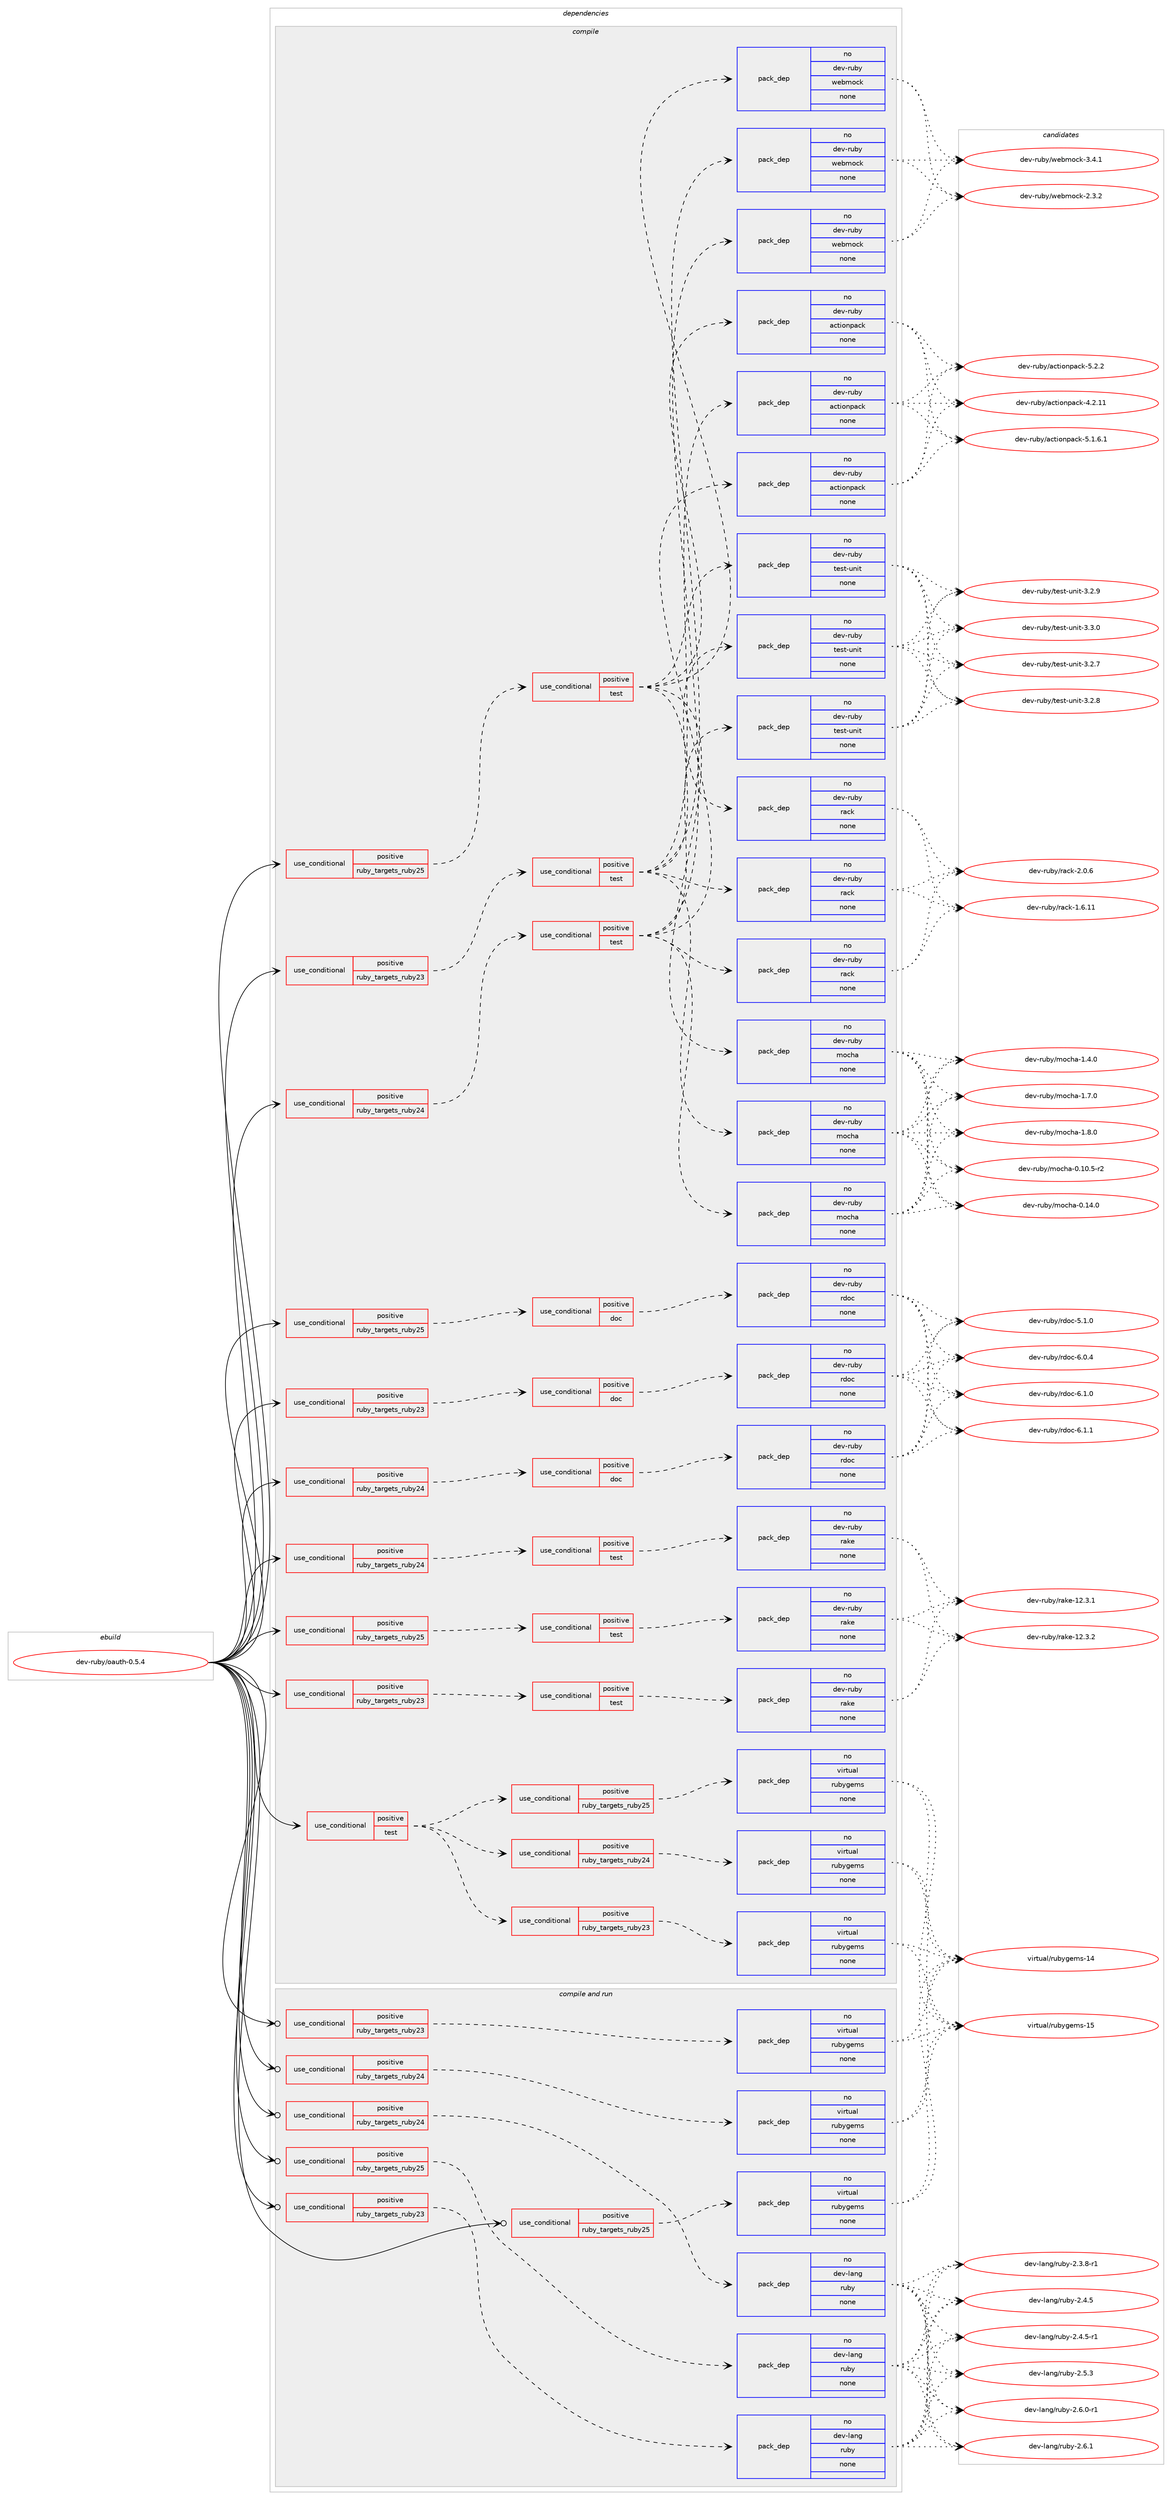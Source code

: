 digraph prolog {

# *************
# Graph options
# *************

newrank=true;
concentrate=true;
compound=true;
graph [rankdir=LR,fontname=Helvetica,fontsize=10,ranksep=1.5];#, ranksep=2.5, nodesep=0.2];
edge  [arrowhead=vee];
node  [fontname=Helvetica,fontsize=10];

# **********
# The ebuild
# **********

subgraph cluster_leftcol {
color=gray;
rank=same;
label=<<i>ebuild</i>>;
id [label="dev-ruby/oauth-0.5.4", color=red, width=4, href="../dev-ruby/oauth-0.5.4.svg"];
}

# ****************
# The dependencies
# ****************

subgraph cluster_midcol {
color=gray;
label=<<i>dependencies</i>>;
subgraph cluster_compile {
fillcolor="#eeeeee";
style=filled;
label=<<i>compile</i>>;
subgraph cond407985 {
dependency1508795 [label=<<TABLE BORDER="0" CELLBORDER="1" CELLSPACING="0" CELLPADDING="4"><TR><TD ROWSPAN="3" CELLPADDING="10">use_conditional</TD></TR><TR><TD>positive</TD></TR><TR><TD>ruby_targets_ruby23</TD></TR></TABLE>>, shape=none, color=red];
subgraph cond407986 {
dependency1508796 [label=<<TABLE BORDER="0" CELLBORDER="1" CELLSPACING="0" CELLPADDING="4"><TR><TD ROWSPAN="3" CELLPADDING="10">use_conditional</TD></TR><TR><TD>positive</TD></TR><TR><TD>doc</TD></TR></TABLE>>, shape=none, color=red];
subgraph pack1077313 {
dependency1508797 [label=<<TABLE BORDER="0" CELLBORDER="1" CELLSPACING="0" CELLPADDING="4" WIDTH="220"><TR><TD ROWSPAN="6" CELLPADDING="30">pack_dep</TD></TR><TR><TD WIDTH="110">no</TD></TR><TR><TD>dev-ruby</TD></TR><TR><TD>rdoc</TD></TR><TR><TD>none</TD></TR><TR><TD></TD></TR></TABLE>>, shape=none, color=blue];
}
dependency1508796:e -> dependency1508797:w [weight=20,style="dashed",arrowhead="vee"];
}
dependency1508795:e -> dependency1508796:w [weight=20,style="dashed",arrowhead="vee"];
}
id:e -> dependency1508795:w [weight=20,style="solid",arrowhead="vee"];
subgraph cond407987 {
dependency1508798 [label=<<TABLE BORDER="0" CELLBORDER="1" CELLSPACING="0" CELLPADDING="4"><TR><TD ROWSPAN="3" CELLPADDING="10">use_conditional</TD></TR><TR><TD>positive</TD></TR><TR><TD>ruby_targets_ruby23</TD></TR></TABLE>>, shape=none, color=red];
subgraph cond407988 {
dependency1508799 [label=<<TABLE BORDER="0" CELLBORDER="1" CELLSPACING="0" CELLPADDING="4"><TR><TD ROWSPAN="3" CELLPADDING="10">use_conditional</TD></TR><TR><TD>positive</TD></TR><TR><TD>test</TD></TR></TABLE>>, shape=none, color=red];
subgraph pack1077314 {
dependency1508800 [label=<<TABLE BORDER="0" CELLBORDER="1" CELLSPACING="0" CELLPADDING="4" WIDTH="220"><TR><TD ROWSPAN="6" CELLPADDING="30">pack_dep</TD></TR><TR><TD WIDTH="110">no</TD></TR><TR><TD>dev-ruby</TD></TR><TR><TD>rake</TD></TR><TR><TD>none</TD></TR><TR><TD></TD></TR></TABLE>>, shape=none, color=blue];
}
dependency1508799:e -> dependency1508800:w [weight=20,style="dashed",arrowhead="vee"];
}
dependency1508798:e -> dependency1508799:w [weight=20,style="dashed",arrowhead="vee"];
}
id:e -> dependency1508798:w [weight=20,style="solid",arrowhead="vee"];
subgraph cond407989 {
dependency1508801 [label=<<TABLE BORDER="0" CELLBORDER="1" CELLSPACING="0" CELLPADDING="4"><TR><TD ROWSPAN="3" CELLPADDING="10">use_conditional</TD></TR><TR><TD>positive</TD></TR><TR><TD>ruby_targets_ruby23</TD></TR></TABLE>>, shape=none, color=red];
subgraph cond407990 {
dependency1508802 [label=<<TABLE BORDER="0" CELLBORDER="1" CELLSPACING="0" CELLPADDING="4"><TR><TD ROWSPAN="3" CELLPADDING="10">use_conditional</TD></TR><TR><TD>positive</TD></TR><TR><TD>test</TD></TR></TABLE>>, shape=none, color=red];
subgraph pack1077315 {
dependency1508803 [label=<<TABLE BORDER="0" CELLBORDER="1" CELLSPACING="0" CELLPADDING="4" WIDTH="220"><TR><TD ROWSPAN="6" CELLPADDING="30">pack_dep</TD></TR><TR><TD WIDTH="110">no</TD></TR><TR><TD>dev-ruby</TD></TR><TR><TD>test-unit</TD></TR><TR><TD>none</TD></TR><TR><TD></TD></TR></TABLE>>, shape=none, color=blue];
}
dependency1508802:e -> dependency1508803:w [weight=20,style="dashed",arrowhead="vee"];
subgraph pack1077316 {
dependency1508804 [label=<<TABLE BORDER="0" CELLBORDER="1" CELLSPACING="0" CELLPADDING="4" WIDTH="220"><TR><TD ROWSPAN="6" CELLPADDING="30">pack_dep</TD></TR><TR><TD WIDTH="110">no</TD></TR><TR><TD>dev-ruby</TD></TR><TR><TD>mocha</TD></TR><TR><TD>none</TD></TR><TR><TD></TD></TR></TABLE>>, shape=none, color=blue];
}
dependency1508802:e -> dependency1508804:w [weight=20,style="dashed",arrowhead="vee"];
subgraph pack1077317 {
dependency1508805 [label=<<TABLE BORDER="0" CELLBORDER="1" CELLSPACING="0" CELLPADDING="4" WIDTH="220"><TR><TD ROWSPAN="6" CELLPADDING="30">pack_dep</TD></TR><TR><TD WIDTH="110">no</TD></TR><TR><TD>dev-ruby</TD></TR><TR><TD>webmock</TD></TR><TR><TD>none</TD></TR><TR><TD></TD></TR></TABLE>>, shape=none, color=blue];
}
dependency1508802:e -> dependency1508805:w [weight=20,style="dashed",arrowhead="vee"];
subgraph pack1077318 {
dependency1508806 [label=<<TABLE BORDER="0" CELLBORDER="1" CELLSPACING="0" CELLPADDING="4" WIDTH="220"><TR><TD ROWSPAN="6" CELLPADDING="30">pack_dep</TD></TR><TR><TD WIDTH="110">no</TD></TR><TR><TD>dev-ruby</TD></TR><TR><TD>rack</TD></TR><TR><TD>none</TD></TR><TR><TD></TD></TR></TABLE>>, shape=none, color=blue];
}
dependency1508802:e -> dependency1508806:w [weight=20,style="dashed",arrowhead="vee"];
subgraph pack1077319 {
dependency1508807 [label=<<TABLE BORDER="0" CELLBORDER="1" CELLSPACING="0" CELLPADDING="4" WIDTH="220"><TR><TD ROWSPAN="6" CELLPADDING="30">pack_dep</TD></TR><TR><TD WIDTH="110">no</TD></TR><TR><TD>dev-ruby</TD></TR><TR><TD>actionpack</TD></TR><TR><TD>none</TD></TR><TR><TD></TD></TR></TABLE>>, shape=none, color=blue];
}
dependency1508802:e -> dependency1508807:w [weight=20,style="dashed",arrowhead="vee"];
}
dependency1508801:e -> dependency1508802:w [weight=20,style="dashed",arrowhead="vee"];
}
id:e -> dependency1508801:w [weight=20,style="solid",arrowhead="vee"];
subgraph cond407991 {
dependency1508808 [label=<<TABLE BORDER="0" CELLBORDER="1" CELLSPACING="0" CELLPADDING="4"><TR><TD ROWSPAN="3" CELLPADDING="10">use_conditional</TD></TR><TR><TD>positive</TD></TR><TR><TD>ruby_targets_ruby24</TD></TR></TABLE>>, shape=none, color=red];
subgraph cond407992 {
dependency1508809 [label=<<TABLE BORDER="0" CELLBORDER="1" CELLSPACING="0" CELLPADDING="4"><TR><TD ROWSPAN="3" CELLPADDING="10">use_conditional</TD></TR><TR><TD>positive</TD></TR><TR><TD>doc</TD></TR></TABLE>>, shape=none, color=red];
subgraph pack1077320 {
dependency1508810 [label=<<TABLE BORDER="0" CELLBORDER="1" CELLSPACING="0" CELLPADDING="4" WIDTH="220"><TR><TD ROWSPAN="6" CELLPADDING="30">pack_dep</TD></TR><TR><TD WIDTH="110">no</TD></TR><TR><TD>dev-ruby</TD></TR><TR><TD>rdoc</TD></TR><TR><TD>none</TD></TR><TR><TD></TD></TR></TABLE>>, shape=none, color=blue];
}
dependency1508809:e -> dependency1508810:w [weight=20,style="dashed",arrowhead="vee"];
}
dependency1508808:e -> dependency1508809:w [weight=20,style="dashed",arrowhead="vee"];
}
id:e -> dependency1508808:w [weight=20,style="solid",arrowhead="vee"];
subgraph cond407993 {
dependency1508811 [label=<<TABLE BORDER="0" CELLBORDER="1" CELLSPACING="0" CELLPADDING="4"><TR><TD ROWSPAN="3" CELLPADDING="10">use_conditional</TD></TR><TR><TD>positive</TD></TR><TR><TD>ruby_targets_ruby24</TD></TR></TABLE>>, shape=none, color=red];
subgraph cond407994 {
dependency1508812 [label=<<TABLE BORDER="0" CELLBORDER="1" CELLSPACING="0" CELLPADDING="4"><TR><TD ROWSPAN="3" CELLPADDING="10">use_conditional</TD></TR><TR><TD>positive</TD></TR><TR><TD>test</TD></TR></TABLE>>, shape=none, color=red];
subgraph pack1077321 {
dependency1508813 [label=<<TABLE BORDER="0" CELLBORDER="1" CELLSPACING="0" CELLPADDING="4" WIDTH="220"><TR><TD ROWSPAN="6" CELLPADDING="30">pack_dep</TD></TR><TR><TD WIDTH="110">no</TD></TR><TR><TD>dev-ruby</TD></TR><TR><TD>rake</TD></TR><TR><TD>none</TD></TR><TR><TD></TD></TR></TABLE>>, shape=none, color=blue];
}
dependency1508812:e -> dependency1508813:w [weight=20,style="dashed",arrowhead="vee"];
}
dependency1508811:e -> dependency1508812:w [weight=20,style="dashed",arrowhead="vee"];
}
id:e -> dependency1508811:w [weight=20,style="solid",arrowhead="vee"];
subgraph cond407995 {
dependency1508814 [label=<<TABLE BORDER="0" CELLBORDER="1" CELLSPACING="0" CELLPADDING="4"><TR><TD ROWSPAN="3" CELLPADDING="10">use_conditional</TD></TR><TR><TD>positive</TD></TR><TR><TD>ruby_targets_ruby24</TD></TR></TABLE>>, shape=none, color=red];
subgraph cond407996 {
dependency1508815 [label=<<TABLE BORDER="0" CELLBORDER="1" CELLSPACING="0" CELLPADDING="4"><TR><TD ROWSPAN="3" CELLPADDING="10">use_conditional</TD></TR><TR><TD>positive</TD></TR><TR><TD>test</TD></TR></TABLE>>, shape=none, color=red];
subgraph pack1077322 {
dependency1508816 [label=<<TABLE BORDER="0" CELLBORDER="1" CELLSPACING="0" CELLPADDING="4" WIDTH="220"><TR><TD ROWSPAN="6" CELLPADDING="30">pack_dep</TD></TR><TR><TD WIDTH="110">no</TD></TR><TR><TD>dev-ruby</TD></TR><TR><TD>test-unit</TD></TR><TR><TD>none</TD></TR><TR><TD></TD></TR></TABLE>>, shape=none, color=blue];
}
dependency1508815:e -> dependency1508816:w [weight=20,style="dashed",arrowhead="vee"];
subgraph pack1077323 {
dependency1508817 [label=<<TABLE BORDER="0" CELLBORDER="1" CELLSPACING="0" CELLPADDING="4" WIDTH="220"><TR><TD ROWSPAN="6" CELLPADDING="30">pack_dep</TD></TR><TR><TD WIDTH="110">no</TD></TR><TR><TD>dev-ruby</TD></TR><TR><TD>mocha</TD></TR><TR><TD>none</TD></TR><TR><TD></TD></TR></TABLE>>, shape=none, color=blue];
}
dependency1508815:e -> dependency1508817:w [weight=20,style="dashed",arrowhead="vee"];
subgraph pack1077324 {
dependency1508818 [label=<<TABLE BORDER="0" CELLBORDER="1" CELLSPACING="0" CELLPADDING="4" WIDTH="220"><TR><TD ROWSPAN="6" CELLPADDING="30">pack_dep</TD></TR><TR><TD WIDTH="110">no</TD></TR><TR><TD>dev-ruby</TD></TR><TR><TD>webmock</TD></TR><TR><TD>none</TD></TR><TR><TD></TD></TR></TABLE>>, shape=none, color=blue];
}
dependency1508815:e -> dependency1508818:w [weight=20,style="dashed",arrowhead="vee"];
subgraph pack1077325 {
dependency1508819 [label=<<TABLE BORDER="0" CELLBORDER="1" CELLSPACING="0" CELLPADDING="4" WIDTH="220"><TR><TD ROWSPAN="6" CELLPADDING="30">pack_dep</TD></TR><TR><TD WIDTH="110">no</TD></TR><TR><TD>dev-ruby</TD></TR><TR><TD>rack</TD></TR><TR><TD>none</TD></TR><TR><TD></TD></TR></TABLE>>, shape=none, color=blue];
}
dependency1508815:e -> dependency1508819:w [weight=20,style="dashed",arrowhead="vee"];
subgraph pack1077326 {
dependency1508820 [label=<<TABLE BORDER="0" CELLBORDER="1" CELLSPACING="0" CELLPADDING="4" WIDTH="220"><TR><TD ROWSPAN="6" CELLPADDING="30">pack_dep</TD></TR><TR><TD WIDTH="110">no</TD></TR><TR><TD>dev-ruby</TD></TR><TR><TD>actionpack</TD></TR><TR><TD>none</TD></TR><TR><TD></TD></TR></TABLE>>, shape=none, color=blue];
}
dependency1508815:e -> dependency1508820:w [weight=20,style="dashed",arrowhead="vee"];
}
dependency1508814:e -> dependency1508815:w [weight=20,style="dashed",arrowhead="vee"];
}
id:e -> dependency1508814:w [weight=20,style="solid",arrowhead="vee"];
subgraph cond407997 {
dependency1508821 [label=<<TABLE BORDER="0" CELLBORDER="1" CELLSPACING="0" CELLPADDING="4"><TR><TD ROWSPAN="3" CELLPADDING="10">use_conditional</TD></TR><TR><TD>positive</TD></TR><TR><TD>ruby_targets_ruby25</TD></TR></TABLE>>, shape=none, color=red];
subgraph cond407998 {
dependency1508822 [label=<<TABLE BORDER="0" CELLBORDER="1" CELLSPACING="0" CELLPADDING="4"><TR><TD ROWSPAN="3" CELLPADDING="10">use_conditional</TD></TR><TR><TD>positive</TD></TR><TR><TD>doc</TD></TR></TABLE>>, shape=none, color=red];
subgraph pack1077327 {
dependency1508823 [label=<<TABLE BORDER="0" CELLBORDER="1" CELLSPACING="0" CELLPADDING="4" WIDTH="220"><TR><TD ROWSPAN="6" CELLPADDING="30">pack_dep</TD></TR><TR><TD WIDTH="110">no</TD></TR><TR><TD>dev-ruby</TD></TR><TR><TD>rdoc</TD></TR><TR><TD>none</TD></TR><TR><TD></TD></TR></TABLE>>, shape=none, color=blue];
}
dependency1508822:e -> dependency1508823:w [weight=20,style="dashed",arrowhead="vee"];
}
dependency1508821:e -> dependency1508822:w [weight=20,style="dashed",arrowhead="vee"];
}
id:e -> dependency1508821:w [weight=20,style="solid",arrowhead="vee"];
subgraph cond407999 {
dependency1508824 [label=<<TABLE BORDER="0" CELLBORDER="1" CELLSPACING="0" CELLPADDING="4"><TR><TD ROWSPAN="3" CELLPADDING="10">use_conditional</TD></TR><TR><TD>positive</TD></TR><TR><TD>ruby_targets_ruby25</TD></TR></TABLE>>, shape=none, color=red];
subgraph cond408000 {
dependency1508825 [label=<<TABLE BORDER="0" CELLBORDER="1" CELLSPACING="0" CELLPADDING="4"><TR><TD ROWSPAN="3" CELLPADDING="10">use_conditional</TD></TR><TR><TD>positive</TD></TR><TR><TD>test</TD></TR></TABLE>>, shape=none, color=red];
subgraph pack1077328 {
dependency1508826 [label=<<TABLE BORDER="0" CELLBORDER="1" CELLSPACING="0" CELLPADDING="4" WIDTH="220"><TR><TD ROWSPAN="6" CELLPADDING="30">pack_dep</TD></TR><TR><TD WIDTH="110">no</TD></TR><TR><TD>dev-ruby</TD></TR><TR><TD>rake</TD></TR><TR><TD>none</TD></TR><TR><TD></TD></TR></TABLE>>, shape=none, color=blue];
}
dependency1508825:e -> dependency1508826:w [weight=20,style="dashed",arrowhead="vee"];
}
dependency1508824:e -> dependency1508825:w [weight=20,style="dashed",arrowhead="vee"];
}
id:e -> dependency1508824:w [weight=20,style="solid",arrowhead="vee"];
subgraph cond408001 {
dependency1508827 [label=<<TABLE BORDER="0" CELLBORDER="1" CELLSPACING="0" CELLPADDING="4"><TR><TD ROWSPAN="3" CELLPADDING="10">use_conditional</TD></TR><TR><TD>positive</TD></TR><TR><TD>ruby_targets_ruby25</TD></TR></TABLE>>, shape=none, color=red];
subgraph cond408002 {
dependency1508828 [label=<<TABLE BORDER="0" CELLBORDER="1" CELLSPACING="0" CELLPADDING="4"><TR><TD ROWSPAN="3" CELLPADDING="10">use_conditional</TD></TR><TR><TD>positive</TD></TR><TR><TD>test</TD></TR></TABLE>>, shape=none, color=red];
subgraph pack1077329 {
dependency1508829 [label=<<TABLE BORDER="0" CELLBORDER="1" CELLSPACING="0" CELLPADDING="4" WIDTH="220"><TR><TD ROWSPAN="6" CELLPADDING="30">pack_dep</TD></TR><TR><TD WIDTH="110">no</TD></TR><TR><TD>dev-ruby</TD></TR><TR><TD>test-unit</TD></TR><TR><TD>none</TD></TR><TR><TD></TD></TR></TABLE>>, shape=none, color=blue];
}
dependency1508828:e -> dependency1508829:w [weight=20,style="dashed",arrowhead="vee"];
subgraph pack1077330 {
dependency1508830 [label=<<TABLE BORDER="0" CELLBORDER="1" CELLSPACING="0" CELLPADDING="4" WIDTH="220"><TR><TD ROWSPAN="6" CELLPADDING="30">pack_dep</TD></TR><TR><TD WIDTH="110">no</TD></TR><TR><TD>dev-ruby</TD></TR><TR><TD>mocha</TD></TR><TR><TD>none</TD></TR><TR><TD></TD></TR></TABLE>>, shape=none, color=blue];
}
dependency1508828:e -> dependency1508830:w [weight=20,style="dashed",arrowhead="vee"];
subgraph pack1077331 {
dependency1508831 [label=<<TABLE BORDER="0" CELLBORDER="1" CELLSPACING="0" CELLPADDING="4" WIDTH="220"><TR><TD ROWSPAN="6" CELLPADDING="30">pack_dep</TD></TR><TR><TD WIDTH="110">no</TD></TR><TR><TD>dev-ruby</TD></TR><TR><TD>webmock</TD></TR><TR><TD>none</TD></TR><TR><TD></TD></TR></TABLE>>, shape=none, color=blue];
}
dependency1508828:e -> dependency1508831:w [weight=20,style="dashed",arrowhead="vee"];
subgraph pack1077332 {
dependency1508832 [label=<<TABLE BORDER="0" CELLBORDER="1" CELLSPACING="0" CELLPADDING="4" WIDTH="220"><TR><TD ROWSPAN="6" CELLPADDING="30">pack_dep</TD></TR><TR><TD WIDTH="110">no</TD></TR><TR><TD>dev-ruby</TD></TR><TR><TD>rack</TD></TR><TR><TD>none</TD></TR><TR><TD></TD></TR></TABLE>>, shape=none, color=blue];
}
dependency1508828:e -> dependency1508832:w [weight=20,style="dashed",arrowhead="vee"];
subgraph pack1077333 {
dependency1508833 [label=<<TABLE BORDER="0" CELLBORDER="1" CELLSPACING="0" CELLPADDING="4" WIDTH="220"><TR><TD ROWSPAN="6" CELLPADDING="30">pack_dep</TD></TR><TR><TD WIDTH="110">no</TD></TR><TR><TD>dev-ruby</TD></TR><TR><TD>actionpack</TD></TR><TR><TD>none</TD></TR><TR><TD></TD></TR></TABLE>>, shape=none, color=blue];
}
dependency1508828:e -> dependency1508833:w [weight=20,style="dashed",arrowhead="vee"];
}
dependency1508827:e -> dependency1508828:w [weight=20,style="dashed",arrowhead="vee"];
}
id:e -> dependency1508827:w [weight=20,style="solid",arrowhead="vee"];
subgraph cond408003 {
dependency1508834 [label=<<TABLE BORDER="0" CELLBORDER="1" CELLSPACING="0" CELLPADDING="4"><TR><TD ROWSPAN="3" CELLPADDING="10">use_conditional</TD></TR><TR><TD>positive</TD></TR><TR><TD>test</TD></TR></TABLE>>, shape=none, color=red];
subgraph cond408004 {
dependency1508835 [label=<<TABLE BORDER="0" CELLBORDER="1" CELLSPACING="0" CELLPADDING="4"><TR><TD ROWSPAN="3" CELLPADDING="10">use_conditional</TD></TR><TR><TD>positive</TD></TR><TR><TD>ruby_targets_ruby23</TD></TR></TABLE>>, shape=none, color=red];
subgraph pack1077334 {
dependency1508836 [label=<<TABLE BORDER="0" CELLBORDER="1" CELLSPACING="0" CELLPADDING="4" WIDTH="220"><TR><TD ROWSPAN="6" CELLPADDING="30">pack_dep</TD></TR><TR><TD WIDTH="110">no</TD></TR><TR><TD>virtual</TD></TR><TR><TD>rubygems</TD></TR><TR><TD>none</TD></TR><TR><TD></TD></TR></TABLE>>, shape=none, color=blue];
}
dependency1508835:e -> dependency1508836:w [weight=20,style="dashed",arrowhead="vee"];
}
dependency1508834:e -> dependency1508835:w [weight=20,style="dashed",arrowhead="vee"];
subgraph cond408005 {
dependency1508837 [label=<<TABLE BORDER="0" CELLBORDER="1" CELLSPACING="0" CELLPADDING="4"><TR><TD ROWSPAN="3" CELLPADDING="10">use_conditional</TD></TR><TR><TD>positive</TD></TR><TR><TD>ruby_targets_ruby24</TD></TR></TABLE>>, shape=none, color=red];
subgraph pack1077335 {
dependency1508838 [label=<<TABLE BORDER="0" CELLBORDER="1" CELLSPACING="0" CELLPADDING="4" WIDTH="220"><TR><TD ROWSPAN="6" CELLPADDING="30">pack_dep</TD></TR><TR><TD WIDTH="110">no</TD></TR><TR><TD>virtual</TD></TR><TR><TD>rubygems</TD></TR><TR><TD>none</TD></TR><TR><TD></TD></TR></TABLE>>, shape=none, color=blue];
}
dependency1508837:e -> dependency1508838:w [weight=20,style="dashed",arrowhead="vee"];
}
dependency1508834:e -> dependency1508837:w [weight=20,style="dashed",arrowhead="vee"];
subgraph cond408006 {
dependency1508839 [label=<<TABLE BORDER="0" CELLBORDER="1" CELLSPACING="0" CELLPADDING="4"><TR><TD ROWSPAN="3" CELLPADDING="10">use_conditional</TD></TR><TR><TD>positive</TD></TR><TR><TD>ruby_targets_ruby25</TD></TR></TABLE>>, shape=none, color=red];
subgraph pack1077336 {
dependency1508840 [label=<<TABLE BORDER="0" CELLBORDER="1" CELLSPACING="0" CELLPADDING="4" WIDTH="220"><TR><TD ROWSPAN="6" CELLPADDING="30">pack_dep</TD></TR><TR><TD WIDTH="110">no</TD></TR><TR><TD>virtual</TD></TR><TR><TD>rubygems</TD></TR><TR><TD>none</TD></TR><TR><TD></TD></TR></TABLE>>, shape=none, color=blue];
}
dependency1508839:e -> dependency1508840:w [weight=20,style="dashed",arrowhead="vee"];
}
dependency1508834:e -> dependency1508839:w [weight=20,style="dashed",arrowhead="vee"];
}
id:e -> dependency1508834:w [weight=20,style="solid",arrowhead="vee"];
}
subgraph cluster_compileandrun {
fillcolor="#eeeeee";
style=filled;
label=<<i>compile and run</i>>;
subgraph cond408007 {
dependency1508841 [label=<<TABLE BORDER="0" CELLBORDER="1" CELLSPACING="0" CELLPADDING="4"><TR><TD ROWSPAN="3" CELLPADDING="10">use_conditional</TD></TR><TR><TD>positive</TD></TR><TR><TD>ruby_targets_ruby23</TD></TR></TABLE>>, shape=none, color=red];
subgraph pack1077337 {
dependency1508842 [label=<<TABLE BORDER="0" CELLBORDER="1" CELLSPACING="0" CELLPADDING="4" WIDTH="220"><TR><TD ROWSPAN="6" CELLPADDING="30">pack_dep</TD></TR><TR><TD WIDTH="110">no</TD></TR><TR><TD>dev-lang</TD></TR><TR><TD>ruby</TD></TR><TR><TD>none</TD></TR><TR><TD></TD></TR></TABLE>>, shape=none, color=blue];
}
dependency1508841:e -> dependency1508842:w [weight=20,style="dashed",arrowhead="vee"];
}
id:e -> dependency1508841:w [weight=20,style="solid",arrowhead="odotvee"];
subgraph cond408008 {
dependency1508843 [label=<<TABLE BORDER="0" CELLBORDER="1" CELLSPACING="0" CELLPADDING="4"><TR><TD ROWSPAN="3" CELLPADDING="10">use_conditional</TD></TR><TR><TD>positive</TD></TR><TR><TD>ruby_targets_ruby23</TD></TR></TABLE>>, shape=none, color=red];
subgraph pack1077338 {
dependency1508844 [label=<<TABLE BORDER="0" CELLBORDER="1" CELLSPACING="0" CELLPADDING="4" WIDTH="220"><TR><TD ROWSPAN="6" CELLPADDING="30">pack_dep</TD></TR><TR><TD WIDTH="110">no</TD></TR><TR><TD>virtual</TD></TR><TR><TD>rubygems</TD></TR><TR><TD>none</TD></TR><TR><TD></TD></TR></TABLE>>, shape=none, color=blue];
}
dependency1508843:e -> dependency1508844:w [weight=20,style="dashed",arrowhead="vee"];
}
id:e -> dependency1508843:w [weight=20,style="solid",arrowhead="odotvee"];
subgraph cond408009 {
dependency1508845 [label=<<TABLE BORDER="0" CELLBORDER="1" CELLSPACING="0" CELLPADDING="4"><TR><TD ROWSPAN="3" CELLPADDING="10">use_conditional</TD></TR><TR><TD>positive</TD></TR><TR><TD>ruby_targets_ruby24</TD></TR></TABLE>>, shape=none, color=red];
subgraph pack1077339 {
dependency1508846 [label=<<TABLE BORDER="0" CELLBORDER="1" CELLSPACING="0" CELLPADDING="4" WIDTH="220"><TR><TD ROWSPAN="6" CELLPADDING="30">pack_dep</TD></TR><TR><TD WIDTH="110">no</TD></TR><TR><TD>dev-lang</TD></TR><TR><TD>ruby</TD></TR><TR><TD>none</TD></TR><TR><TD></TD></TR></TABLE>>, shape=none, color=blue];
}
dependency1508845:e -> dependency1508846:w [weight=20,style="dashed",arrowhead="vee"];
}
id:e -> dependency1508845:w [weight=20,style="solid",arrowhead="odotvee"];
subgraph cond408010 {
dependency1508847 [label=<<TABLE BORDER="0" CELLBORDER="1" CELLSPACING="0" CELLPADDING="4"><TR><TD ROWSPAN="3" CELLPADDING="10">use_conditional</TD></TR><TR><TD>positive</TD></TR><TR><TD>ruby_targets_ruby24</TD></TR></TABLE>>, shape=none, color=red];
subgraph pack1077340 {
dependency1508848 [label=<<TABLE BORDER="0" CELLBORDER="1" CELLSPACING="0" CELLPADDING="4" WIDTH="220"><TR><TD ROWSPAN="6" CELLPADDING="30">pack_dep</TD></TR><TR><TD WIDTH="110">no</TD></TR><TR><TD>virtual</TD></TR><TR><TD>rubygems</TD></TR><TR><TD>none</TD></TR><TR><TD></TD></TR></TABLE>>, shape=none, color=blue];
}
dependency1508847:e -> dependency1508848:w [weight=20,style="dashed",arrowhead="vee"];
}
id:e -> dependency1508847:w [weight=20,style="solid",arrowhead="odotvee"];
subgraph cond408011 {
dependency1508849 [label=<<TABLE BORDER="0" CELLBORDER="1" CELLSPACING="0" CELLPADDING="4"><TR><TD ROWSPAN="3" CELLPADDING="10">use_conditional</TD></TR><TR><TD>positive</TD></TR><TR><TD>ruby_targets_ruby25</TD></TR></TABLE>>, shape=none, color=red];
subgraph pack1077341 {
dependency1508850 [label=<<TABLE BORDER="0" CELLBORDER="1" CELLSPACING="0" CELLPADDING="4" WIDTH="220"><TR><TD ROWSPAN="6" CELLPADDING="30">pack_dep</TD></TR><TR><TD WIDTH="110">no</TD></TR><TR><TD>dev-lang</TD></TR><TR><TD>ruby</TD></TR><TR><TD>none</TD></TR><TR><TD></TD></TR></TABLE>>, shape=none, color=blue];
}
dependency1508849:e -> dependency1508850:w [weight=20,style="dashed",arrowhead="vee"];
}
id:e -> dependency1508849:w [weight=20,style="solid",arrowhead="odotvee"];
subgraph cond408012 {
dependency1508851 [label=<<TABLE BORDER="0" CELLBORDER="1" CELLSPACING="0" CELLPADDING="4"><TR><TD ROWSPAN="3" CELLPADDING="10">use_conditional</TD></TR><TR><TD>positive</TD></TR><TR><TD>ruby_targets_ruby25</TD></TR></TABLE>>, shape=none, color=red];
subgraph pack1077342 {
dependency1508852 [label=<<TABLE BORDER="0" CELLBORDER="1" CELLSPACING="0" CELLPADDING="4" WIDTH="220"><TR><TD ROWSPAN="6" CELLPADDING="30">pack_dep</TD></TR><TR><TD WIDTH="110">no</TD></TR><TR><TD>virtual</TD></TR><TR><TD>rubygems</TD></TR><TR><TD>none</TD></TR><TR><TD></TD></TR></TABLE>>, shape=none, color=blue];
}
dependency1508851:e -> dependency1508852:w [weight=20,style="dashed",arrowhead="vee"];
}
id:e -> dependency1508851:w [weight=20,style="solid",arrowhead="odotvee"];
}
subgraph cluster_run {
fillcolor="#eeeeee";
style=filled;
label=<<i>run</i>>;
}
}

# **************
# The candidates
# **************

subgraph cluster_choices {
rank=same;
color=gray;
label=<<i>candidates</i>>;

subgraph choice1077313 {
color=black;
nodesep=1;
choice10010111845114117981214711410011199455346494648 [label="dev-ruby/rdoc-5.1.0", color=red, width=4,href="../dev-ruby/rdoc-5.1.0.svg"];
choice10010111845114117981214711410011199455446484652 [label="dev-ruby/rdoc-6.0.4", color=red, width=4,href="../dev-ruby/rdoc-6.0.4.svg"];
choice10010111845114117981214711410011199455446494648 [label="dev-ruby/rdoc-6.1.0", color=red, width=4,href="../dev-ruby/rdoc-6.1.0.svg"];
choice10010111845114117981214711410011199455446494649 [label="dev-ruby/rdoc-6.1.1", color=red, width=4,href="../dev-ruby/rdoc-6.1.1.svg"];
dependency1508797:e -> choice10010111845114117981214711410011199455346494648:w [style=dotted,weight="100"];
dependency1508797:e -> choice10010111845114117981214711410011199455446484652:w [style=dotted,weight="100"];
dependency1508797:e -> choice10010111845114117981214711410011199455446494648:w [style=dotted,weight="100"];
dependency1508797:e -> choice10010111845114117981214711410011199455446494649:w [style=dotted,weight="100"];
}
subgraph choice1077314 {
color=black;
nodesep=1;
choice1001011184511411798121471149710710145495046514649 [label="dev-ruby/rake-12.3.1", color=red, width=4,href="../dev-ruby/rake-12.3.1.svg"];
choice1001011184511411798121471149710710145495046514650 [label="dev-ruby/rake-12.3.2", color=red, width=4,href="../dev-ruby/rake-12.3.2.svg"];
dependency1508800:e -> choice1001011184511411798121471149710710145495046514649:w [style=dotted,weight="100"];
dependency1508800:e -> choice1001011184511411798121471149710710145495046514650:w [style=dotted,weight="100"];
}
subgraph choice1077315 {
color=black;
nodesep=1;
choice10010111845114117981214711610111511645117110105116455146504655 [label="dev-ruby/test-unit-3.2.7", color=red, width=4,href="../dev-ruby/test-unit-3.2.7.svg"];
choice10010111845114117981214711610111511645117110105116455146504656 [label="dev-ruby/test-unit-3.2.8", color=red, width=4,href="../dev-ruby/test-unit-3.2.8.svg"];
choice10010111845114117981214711610111511645117110105116455146504657 [label="dev-ruby/test-unit-3.2.9", color=red, width=4,href="../dev-ruby/test-unit-3.2.9.svg"];
choice10010111845114117981214711610111511645117110105116455146514648 [label="dev-ruby/test-unit-3.3.0", color=red, width=4,href="../dev-ruby/test-unit-3.3.0.svg"];
dependency1508803:e -> choice10010111845114117981214711610111511645117110105116455146504655:w [style=dotted,weight="100"];
dependency1508803:e -> choice10010111845114117981214711610111511645117110105116455146504656:w [style=dotted,weight="100"];
dependency1508803:e -> choice10010111845114117981214711610111511645117110105116455146504657:w [style=dotted,weight="100"];
dependency1508803:e -> choice10010111845114117981214711610111511645117110105116455146514648:w [style=dotted,weight="100"];
}
subgraph choice1077316 {
color=black;
nodesep=1;
choice1001011184511411798121471091119910497454846494846534511450 [label="dev-ruby/mocha-0.10.5-r2", color=red, width=4,href="../dev-ruby/mocha-0.10.5-r2.svg"];
choice100101118451141179812147109111991049745484649524648 [label="dev-ruby/mocha-0.14.0", color=red, width=4,href="../dev-ruby/mocha-0.14.0.svg"];
choice1001011184511411798121471091119910497454946524648 [label="dev-ruby/mocha-1.4.0", color=red, width=4,href="../dev-ruby/mocha-1.4.0.svg"];
choice1001011184511411798121471091119910497454946554648 [label="dev-ruby/mocha-1.7.0", color=red, width=4,href="../dev-ruby/mocha-1.7.0.svg"];
choice1001011184511411798121471091119910497454946564648 [label="dev-ruby/mocha-1.8.0", color=red, width=4,href="../dev-ruby/mocha-1.8.0.svg"];
dependency1508804:e -> choice1001011184511411798121471091119910497454846494846534511450:w [style=dotted,weight="100"];
dependency1508804:e -> choice100101118451141179812147109111991049745484649524648:w [style=dotted,weight="100"];
dependency1508804:e -> choice1001011184511411798121471091119910497454946524648:w [style=dotted,weight="100"];
dependency1508804:e -> choice1001011184511411798121471091119910497454946554648:w [style=dotted,weight="100"];
dependency1508804:e -> choice1001011184511411798121471091119910497454946564648:w [style=dotted,weight="100"];
}
subgraph choice1077317 {
color=black;
nodesep=1;
choice1001011184511411798121471191019810911199107455046514650 [label="dev-ruby/webmock-2.3.2", color=red, width=4,href="../dev-ruby/webmock-2.3.2.svg"];
choice1001011184511411798121471191019810911199107455146524649 [label="dev-ruby/webmock-3.4.1", color=red, width=4,href="../dev-ruby/webmock-3.4.1.svg"];
dependency1508805:e -> choice1001011184511411798121471191019810911199107455046514650:w [style=dotted,weight="100"];
dependency1508805:e -> choice1001011184511411798121471191019810911199107455146524649:w [style=dotted,weight="100"];
}
subgraph choice1077318 {
color=black;
nodesep=1;
choice100101118451141179812147114979910745494654464949 [label="dev-ruby/rack-1.6.11", color=red, width=4,href="../dev-ruby/rack-1.6.11.svg"];
choice1001011184511411798121471149799107455046484654 [label="dev-ruby/rack-2.0.6", color=red, width=4,href="../dev-ruby/rack-2.0.6.svg"];
dependency1508806:e -> choice100101118451141179812147114979910745494654464949:w [style=dotted,weight="100"];
dependency1508806:e -> choice1001011184511411798121471149799107455046484654:w [style=dotted,weight="100"];
}
subgraph choice1077319 {
color=black;
nodesep=1;
choice1001011184511411798121479799116105111110112979910745524650464949 [label="dev-ruby/actionpack-4.2.11", color=red, width=4,href="../dev-ruby/actionpack-4.2.11.svg"];
choice100101118451141179812147979911610511111011297991074553464946544649 [label="dev-ruby/actionpack-5.1.6.1", color=red, width=4,href="../dev-ruby/actionpack-5.1.6.1.svg"];
choice10010111845114117981214797991161051111101129799107455346504650 [label="dev-ruby/actionpack-5.2.2", color=red, width=4,href="../dev-ruby/actionpack-5.2.2.svg"];
dependency1508807:e -> choice1001011184511411798121479799116105111110112979910745524650464949:w [style=dotted,weight="100"];
dependency1508807:e -> choice100101118451141179812147979911610511111011297991074553464946544649:w [style=dotted,weight="100"];
dependency1508807:e -> choice10010111845114117981214797991161051111101129799107455346504650:w [style=dotted,weight="100"];
}
subgraph choice1077320 {
color=black;
nodesep=1;
choice10010111845114117981214711410011199455346494648 [label="dev-ruby/rdoc-5.1.0", color=red, width=4,href="../dev-ruby/rdoc-5.1.0.svg"];
choice10010111845114117981214711410011199455446484652 [label="dev-ruby/rdoc-6.0.4", color=red, width=4,href="../dev-ruby/rdoc-6.0.4.svg"];
choice10010111845114117981214711410011199455446494648 [label="dev-ruby/rdoc-6.1.0", color=red, width=4,href="../dev-ruby/rdoc-6.1.0.svg"];
choice10010111845114117981214711410011199455446494649 [label="dev-ruby/rdoc-6.1.1", color=red, width=4,href="../dev-ruby/rdoc-6.1.1.svg"];
dependency1508810:e -> choice10010111845114117981214711410011199455346494648:w [style=dotted,weight="100"];
dependency1508810:e -> choice10010111845114117981214711410011199455446484652:w [style=dotted,weight="100"];
dependency1508810:e -> choice10010111845114117981214711410011199455446494648:w [style=dotted,weight="100"];
dependency1508810:e -> choice10010111845114117981214711410011199455446494649:w [style=dotted,weight="100"];
}
subgraph choice1077321 {
color=black;
nodesep=1;
choice1001011184511411798121471149710710145495046514649 [label="dev-ruby/rake-12.3.1", color=red, width=4,href="../dev-ruby/rake-12.3.1.svg"];
choice1001011184511411798121471149710710145495046514650 [label="dev-ruby/rake-12.3.2", color=red, width=4,href="../dev-ruby/rake-12.3.2.svg"];
dependency1508813:e -> choice1001011184511411798121471149710710145495046514649:w [style=dotted,weight="100"];
dependency1508813:e -> choice1001011184511411798121471149710710145495046514650:w [style=dotted,weight="100"];
}
subgraph choice1077322 {
color=black;
nodesep=1;
choice10010111845114117981214711610111511645117110105116455146504655 [label="dev-ruby/test-unit-3.2.7", color=red, width=4,href="../dev-ruby/test-unit-3.2.7.svg"];
choice10010111845114117981214711610111511645117110105116455146504656 [label="dev-ruby/test-unit-3.2.8", color=red, width=4,href="../dev-ruby/test-unit-3.2.8.svg"];
choice10010111845114117981214711610111511645117110105116455146504657 [label="dev-ruby/test-unit-3.2.9", color=red, width=4,href="../dev-ruby/test-unit-3.2.9.svg"];
choice10010111845114117981214711610111511645117110105116455146514648 [label="dev-ruby/test-unit-3.3.0", color=red, width=4,href="../dev-ruby/test-unit-3.3.0.svg"];
dependency1508816:e -> choice10010111845114117981214711610111511645117110105116455146504655:w [style=dotted,weight="100"];
dependency1508816:e -> choice10010111845114117981214711610111511645117110105116455146504656:w [style=dotted,weight="100"];
dependency1508816:e -> choice10010111845114117981214711610111511645117110105116455146504657:w [style=dotted,weight="100"];
dependency1508816:e -> choice10010111845114117981214711610111511645117110105116455146514648:w [style=dotted,weight="100"];
}
subgraph choice1077323 {
color=black;
nodesep=1;
choice1001011184511411798121471091119910497454846494846534511450 [label="dev-ruby/mocha-0.10.5-r2", color=red, width=4,href="../dev-ruby/mocha-0.10.5-r2.svg"];
choice100101118451141179812147109111991049745484649524648 [label="dev-ruby/mocha-0.14.0", color=red, width=4,href="../dev-ruby/mocha-0.14.0.svg"];
choice1001011184511411798121471091119910497454946524648 [label="dev-ruby/mocha-1.4.0", color=red, width=4,href="../dev-ruby/mocha-1.4.0.svg"];
choice1001011184511411798121471091119910497454946554648 [label="dev-ruby/mocha-1.7.0", color=red, width=4,href="../dev-ruby/mocha-1.7.0.svg"];
choice1001011184511411798121471091119910497454946564648 [label="dev-ruby/mocha-1.8.0", color=red, width=4,href="../dev-ruby/mocha-1.8.0.svg"];
dependency1508817:e -> choice1001011184511411798121471091119910497454846494846534511450:w [style=dotted,weight="100"];
dependency1508817:e -> choice100101118451141179812147109111991049745484649524648:w [style=dotted,weight="100"];
dependency1508817:e -> choice1001011184511411798121471091119910497454946524648:w [style=dotted,weight="100"];
dependency1508817:e -> choice1001011184511411798121471091119910497454946554648:w [style=dotted,weight="100"];
dependency1508817:e -> choice1001011184511411798121471091119910497454946564648:w [style=dotted,weight="100"];
}
subgraph choice1077324 {
color=black;
nodesep=1;
choice1001011184511411798121471191019810911199107455046514650 [label="dev-ruby/webmock-2.3.2", color=red, width=4,href="../dev-ruby/webmock-2.3.2.svg"];
choice1001011184511411798121471191019810911199107455146524649 [label="dev-ruby/webmock-3.4.1", color=red, width=4,href="../dev-ruby/webmock-3.4.1.svg"];
dependency1508818:e -> choice1001011184511411798121471191019810911199107455046514650:w [style=dotted,weight="100"];
dependency1508818:e -> choice1001011184511411798121471191019810911199107455146524649:w [style=dotted,weight="100"];
}
subgraph choice1077325 {
color=black;
nodesep=1;
choice100101118451141179812147114979910745494654464949 [label="dev-ruby/rack-1.6.11", color=red, width=4,href="../dev-ruby/rack-1.6.11.svg"];
choice1001011184511411798121471149799107455046484654 [label="dev-ruby/rack-2.0.6", color=red, width=4,href="../dev-ruby/rack-2.0.6.svg"];
dependency1508819:e -> choice100101118451141179812147114979910745494654464949:w [style=dotted,weight="100"];
dependency1508819:e -> choice1001011184511411798121471149799107455046484654:w [style=dotted,weight="100"];
}
subgraph choice1077326 {
color=black;
nodesep=1;
choice1001011184511411798121479799116105111110112979910745524650464949 [label="dev-ruby/actionpack-4.2.11", color=red, width=4,href="../dev-ruby/actionpack-4.2.11.svg"];
choice100101118451141179812147979911610511111011297991074553464946544649 [label="dev-ruby/actionpack-5.1.6.1", color=red, width=4,href="../dev-ruby/actionpack-5.1.6.1.svg"];
choice10010111845114117981214797991161051111101129799107455346504650 [label="dev-ruby/actionpack-5.2.2", color=red, width=4,href="../dev-ruby/actionpack-5.2.2.svg"];
dependency1508820:e -> choice1001011184511411798121479799116105111110112979910745524650464949:w [style=dotted,weight="100"];
dependency1508820:e -> choice100101118451141179812147979911610511111011297991074553464946544649:w [style=dotted,weight="100"];
dependency1508820:e -> choice10010111845114117981214797991161051111101129799107455346504650:w [style=dotted,weight="100"];
}
subgraph choice1077327 {
color=black;
nodesep=1;
choice10010111845114117981214711410011199455346494648 [label="dev-ruby/rdoc-5.1.0", color=red, width=4,href="../dev-ruby/rdoc-5.1.0.svg"];
choice10010111845114117981214711410011199455446484652 [label="dev-ruby/rdoc-6.0.4", color=red, width=4,href="../dev-ruby/rdoc-6.0.4.svg"];
choice10010111845114117981214711410011199455446494648 [label="dev-ruby/rdoc-6.1.0", color=red, width=4,href="../dev-ruby/rdoc-6.1.0.svg"];
choice10010111845114117981214711410011199455446494649 [label="dev-ruby/rdoc-6.1.1", color=red, width=4,href="../dev-ruby/rdoc-6.1.1.svg"];
dependency1508823:e -> choice10010111845114117981214711410011199455346494648:w [style=dotted,weight="100"];
dependency1508823:e -> choice10010111845114117981214711410011199455446484652:w [style=dotted,weight="100"];
dependency1508823:e -> choice10010111845114117981214711410011199455446494648:w [style=dotted,weight="100"];
dependency1508823:e -> choice10010111845114117981214711410011199455446494649:w [style=dotted,weight="100"];
}
subgraph choice1077328 {
color=black;
nodesep=1;
choice1001011184511411798121471149710710145495046514649 [label="dev-ruby/rake-12.3.1", color=red, width=4,href="../dev-ruby/rake-12.3.1.svg"];
choice1001011184511411798121471149710710145495046514650 [label="dev-ruby/rake-12.3.2", color=red, width=4,href="../dev-ruby/rake-12.3.2.svg"];
dependency1508826:e -> choice1001011184511411798121471149710710145495046514649:w [style=dotted,weight="100"];
dependency1508826:e -> choice1001011184511411798121471149710710145495046514650:w [style=dotted,weight="100"];
}
subgraph choice1077329 {
color=black;
nodesep=1;
choice10010111845114117981214711610111511645117110105116455146504655 [label="dev-ruby/test-unit-3.2.7", color=red, width=4,href="../dev-ruby/test-unit-3.2.7.svg"];
choice10010111845114117981214711610111511645117110105116455146504656 [label="dev-ruby/test-unit-3.2.8", color=red, width=4,href="../dev-ruby/test-unit-3.2.8.svg"];
choice10010111845114117981214711610111511645117110105116455146504657 [label="dev-ruby/test-unit-3.2.9", color=red, width=4,href="../dev-ruby/test-unit-3.2.9.svg"];
choice10010111845114117981214711610111511645117110105116455146514648 [label="dev-ruby/test-unit-3.3.0", color=red, width=4,href="../dev-ruby/test-unit-3.3.0.svg"];
dependency1508829:e -> choice10010111845114117981214711610111511645117110105116455146504655:w [style=dotted,weight="100"];
dependency1508829:e -> choice10010111845114117981214711610111511645117110105116455146504656:w [style=dotted,weight="100"];
dependency1508829:e -> choice10010111845114117981214711610111511645117110105116455146504657:w [style=dotted,weight="100"];
dependency1508829:e -> choice10010111845114117981214711610111511645117110105116455146514648:w [style=dotted,weight="100"];
}
subgraph choice1077330 {
color=black;
nodesep=1;
choice1001011184511411798121471091119910497454846494846534511450 [label="dev-ruby/mocha-0.10.5-r2", color=red, width=4,href="../dev-ruby/mocha-0.10.5-r2.svg"];
choice100101118451141179812147109111991049745484649524648 [label="dev-ruby/mocha-0.14.0", color=red, width=4,href="../dev-ruby/mocha-0.14.0.svg"];
choice1001011184511411798121471091119910497454946524648 [label="dev-ruby/mocha-1.4.0", color=red, width=4,href="../dev-ruby/mocha-1.4.0.svg"];
choice1001011184511411798121471091119910497454946554648 [label="dev-ruby/mocha-1.7.0", color=red, width=4,href="../dev-ruby/mocha-1.7.0.svg"];
choice1001011184511411798121471091119910497454946564648 [label="dev-ruby/mocha-1.8.0", color=red, width=4,href="../dev-ruby/mocha-1.8.0.svg"];
dependency1508830:e -> choice1001011184511411798121471091119910497454846494846534511450:w [style=dotted,weight="100"];
dependency1508830:e -> choice100101118451141179812147109111991049745484649524648:w [style=dotted,weight="100"];
dependency1508830:e -> choice1001011184511411798121471091119910497454946524648:w [style=dotted,weight="100"];
dependency1508830:e -> choice1001011184511411798121471091119910497454946554648:w [style=dotted,weight="100"];
dependency1508830:e -> choice1001011184511411798121471091119910497454946564648:w [style=dotted,weight="100"];
}
subgraph choice1077331 {
color=black;
nodesep=1;
choice1001011184511411798121471191019810911199107455046514650 [label="dev-ruby/webmock-2.3.2", color=red, width=4,href="../dev-ruby/webmock-2.3.2.svg"];
choice1001011184511411798121471191019810911199107455146524649 [label="dev-ruby/webmock-3.4.1", color=red, width=4,href="../dev-ruby/webmock-3.4.1.svg"];
dependency1508831:e -> choice1001011184511411798121471191019810911199107455046514650:w [style=dotted,weight="100"];
dependency1508831:e -> choice1001011184511411798121471191019810911199107455146524649:w [style=dotted,weight="100"];
}
subgraph choice1077332 {
color=black;
nodesep=1;
choice100101118451141179812147114979910745494654464949 [label="dev-ruby/rack-1.6.11", color=red, width=4,href="../dev-ruby/rack-1.6.11.svg"];
choice1001011184511411798121471149799107455046484654 [label="dev-ruby/rack-2.0.6", color=red, width=4,href="../dev-ruby/rack-2.0.6.svg"];
dependency1508832:e -> choice100101118451141179812147114979910745494654464949:w [style=dotted,weight="100"];
dependency1508832:e -> choice1001011184511411798121471149799107455046484654:w [style=dotted,weight="100"];
}
subgraph choice1077333 {
color=black;
nodesep=1;
choice1001011184511411798121479799116105111110112979910745524650464949 [label="dev-ruby/actionpack-4.2.11", color=red, width=4,href="../dev-ruby/actionpack-4.2.11.svg"];
choice100101118451141179812147979911610511111011297991074553464946544649 [label="dev-ruby/actionpack-5.1.6.1", color=red, width=4,href="../dev-ruby/actionpack-5.1.6.1.svg"];
choice10010111845114117981214797991161051111101129799107455346504650 [label="dev-ruby/actionpack-5.2.2", color=red, width=4,href="../dev-ruby/actionpack-5.2.2.svg"];
dependency1508833:e -> choice1001011184511411798121479799116105111110112979910745524650464949:w [style=dotted,weight="100"];
dependency1508833:e -> choice100101118451141179812147979911610511111011297991074553464946544649:w [style=dotted,weight="100"];
dependency1508833:e -> choice10010111845114117981214797991161051111101129799107455346504650:w [style=dotted,weight="100"];
}
subgraph choice1077334 {
color=black;
nodesep=1;
choice118105114116117971084711411798121103101109115454952 [label="virtual/rubygems-14", color=red, width=4,href="../virtual/rubygems-14.svg"];
choice118105114116117971084711411798121103101109115454953 [label="virtual/rubygems-15", color=red, width=4,href="../virtual/rubygems-15.svg"];
dependency1508836:e -> choice118105114116117971084711411798121103101109115454952:w [style=dotted,weight="100"];
dependency1508836:e -> choice118105114116117971084711411798121103101109115454953:w [style=dotted,weight="100"];
}
subgraph choice1077335 {
color=black;
nodesep=1;
choice118105114116117971084711411798121103101109115454952 [label="virtual/rubygems-14", color=red, width=4,href="../virtual/rubygems-14.svg"];
choice118105114116117971084711411798121103101109115454953 [label="virtual/rubygems-15", color=red, width=4,href="../virtual/rubygems-15.svg"];
dependency1508838:e -> choice118105114116117971084711411798121103101109115454952:w [style=dotted,weight="100"];
dependency1508838:e -> choice118105114116117971084711411798121103101109115454953:w [style=dotted,weight="100"];
}
subgraph choice1077336 {
color=black;
nodesep=1;
choice118105114116117971084711411798121103101109115454952 [label="virtual/rubygems-14", color=red, width=4,href="../virtual/rubygems-14.svg"];
choice118105114116117971084711411798121103101109115454953 [label="virtual/rubygems-15", color=red, width=4,href="../virtual/rubygems-15.svg"];
dependency1508840:e -> choice118105114116117971084711411798121103101109115454952:w [style=dotted,weight="100"];
dependency1508840:e -> choice118105114116117971084711411798121103101109115454953:w [style=dotted,weight="100"];
}
subgraph choice1077337 {
color=black;
nodesep=1;
choice100101118451089711010347114117981214550465146564511449 [label="dev-lang/ruby-2.3.8-r1", color=red, width=4,href="../dev-lang/ruby-2.3.8-r1.svg"];
choice10010111845108971101034711411798121455046524653 [label="dev-lang/ruby-2.4.5", color=red, width=4,href="../dev-lang/ruby-2.4.5.svg"];
choice100101118451089711010347114117981214550465246534511449 [label="dev-lang/ruby-2.4.5-r1", color=red, width=4,href="../dev-lang/ruby-2.4.5-r1.svg"];
choice10010111845108971101034711411798121455046534651 [label="dev-lang/ruby-2.5.3", color=red, width=4,href="../dev-lang/ruby-2.5.3.svg"];
choice100101118451089711010347114117981214550465446484511449 [label="dev-lang/ruby-2.6.0-r1", color=red, width=4,href="../dev-lang/ruby-2.6.0-r1.svg"];
choice10010111845108971101034711411798121455046544649 [label="dev-lang/ruby-2.6.1", color=red, width=4,href="../dev-lang/ruby-2.6.1.svg"];
dependency1508842:e -> choice100101118451089711010347114117981214550465146564511449:w [style=dotted,weight="100"];
dependency1508842:e -> choice10010111845108971101034711411798121455046524653:w [style=dotted,weight="100"];
dependency1508842:e -> choice100101118451089711010347114117981214550465246534511449:w [style=dotted,weight="100"];
dependency1508842:e -> choice10010111845108971101034711411798121455046534651:w [style=dotted,weight="100"];
dependency1508842:e -> choice100101118451089711010347114117981214550465446484511449:w [style=dotted,weight="100"];
dependency1508842:e -> choice10010111845108971101034711411798121455046544649:w [style=dotted,weight="100"];
}
subgraph choice1077338 {
color=black;
nodesep=1;
choice118105114116117971084711411798121103101109115454952 [label="virtual/rubygems-14", color=red, width=4,href="../virtual/rubygems-14.svg"];
choice118105114116117971084711411798121103101109115454953 [label="virtual/rubygems-15", color=red, width=4,href="../virtual/rubygems-15.svg"];
dependency1508844:e -> choice118105114116117971084711411798121103101109115454952:w [style=dotted,weight="100"];
dependency1508844:e -> choice118105114116117971084711411798121103101109115454953:w [style=dotted,weight="100"];
}
subgraph choice1077339 {
color=black;
nodesep=1;
choice100101118451089711010347114117981214550465146564511449 [label="dev-lang/ruby-2.3.8-r1", color=red, width=4,href="../dev-lang/ruby-2.3.8-r1.svg"];
choice10010111845108971101034711411798121455046524653 [label="dev-lang/ruby-2.4.5", color=red, width=4,href="../dev-lang/ruby-2.4.5.svg"];
choice100101118451089711010347114117981214550465246534511449 [label="dev-lang/ruby-2.4.5-r1", color=red, width=4,href="../dev-lang/ruby-2.4.5-r1.svg"];
choice10010111845108971101034711411798121455046534651 [label="dev-lang/ruby-2.5.3", color=red, width=4,href="../dev-lang/ruby-2.5.3.svg"];
choice100101118451089711010347114117981214550465446484511449 [label="dev-lang/ruby-2.6.0-r1", color=red, width=4,href="../dev-lang/ruby-2.6.0-r1.svg"];
choice10010111845108971101034711411798121455046544649 [label="dev-lang/ruby-2.6.1", color=red, width=4,href="../dev-lang/ruby-2.6.1.svg"];
dependency1508846:e -> choice100101118451089711010347114117981214550465146564511449:w [style=dotted,weight="100"];
dependency1508846:e -> choice10010111845108971101034711411798121455046524653:w [style=dotted,weight="100"];
dependency1508846:e -> choice100101118451089711010347114117981214550465246534511449:w [style=dotted,weight="100"];
dependency1508846:e -> choice10010111845108971101034711411798121455046534651:w [style=dotted,weight="100"];
dependency1508846:e -> choice100101118451089711010347114117981214550465446484511449:w [style=dotted,weight="100"];
dependency1508846:e -> choice10010111845108971101034711411798121455046544649:w [style=dotted,weight="100"];
}
subgraph choice1077340 {
color=black;
nodesep=1;
choice118105114116117971084711411798121103101109115454952 [label="virtual/rubygems-14", color=red, width=4,href="../virtual/rubygems-14.svg"];
choice118105114116117971084711411798121103101109115454953 [label="virtual/rubygems-15", color=red, width=4,href="../virtual/rubygems-15.svg"];
dependency1508848:e -> choice118105114116117971084711411798121103101109115454952:w [style=dotted,weight="100"];
dependency1508848:e -> choice118105114116117971084711411798121103101109115454953:w [style=dotted,weight="100"];
}
subgraph choice1077341 {
color=black;
nodesep=1;
choice100101118451089711010347114117981214550465146564511449 [label="dev-lang/ruby-2.3.8-r1", color=red, width=4,href="../dev-lang/ruby-2.3.8-r1.svg"];
choice10010111845108971101034711411798121455046524653 [label="dev-lang/ruby-2.4.5", color=red, width=4,href="../dev-lang/ruby-2.4.5.svg"];
choice100101118451089711010347114117981214550465246534511449 [label="dev-lang/ruby-2.4.5-r1", color=red, width=4,href="../dev-lang/ruby-2.4.5-r1.svg"];
choice10010111845108971101034711411798121455046534651 [label="dev-lang/ruby-2.5.3", color=red, width=4,href="../dev-lang/ruby-2.5.3.svg"];
choice100101118451089711010347114117981214550465446484511449 [label="dev-lang/ruby-2.6.0-r1", color=red, width=4,href="../dev-lang/ruby-2.6.0-r1.svg"];
choice10010111845108971101034711411798121455046544649 [label="dev-lang/ruby-2.6.1", color=red, width=4,href="../dev-lang/ruby-2.6.1.svg"];
dependency1508850:e -> choice100101118451089711010347114117981214550465146564511449:w [style=dotted,weight="100"];
dependency1508850:e -> choice10010111845108971101034711411798121455046524653:w [style=dotted,weight="100"];
dependency1508850:e -> choice100101118451089711010347114117981214550465246534511449:w [style=dotted,weight="100"];
dependency1508850:e -> choice10010111845108971101034711411798121455046534651:w [style=dotted,weight="100"];
dependency1508850:e -> choice100101118451089711010347114117981214550465446484511449:w [style=dotted,weight="100"];
dependency1508850:e -> choice10010111845108971101034711411798121455046544649:w [style=dotted,weight="100"];
}
subgraph choice1077342 {
color=black;
nodesep=1;
choice118105114116117971084711411798121103101109115454952 [label="virtual/rubygems-14", color=red, width=4,href="../virtual/rubygems-14.svg"];
choice118105114116117971084711411798121103101109115454953 [label="virtual/rubygems-15", color=red, width=4,href="../virtual/rubygems-15.svg"];
dependency1508852:e -> choice118105114116117971084711411798121103101109115454952:w [style=dotted,weight="100"];
dependency1508852:e -> choice118105114116117971084711411798121103101109115454953:w [style=dotted,weight="100"];
}
}

}
